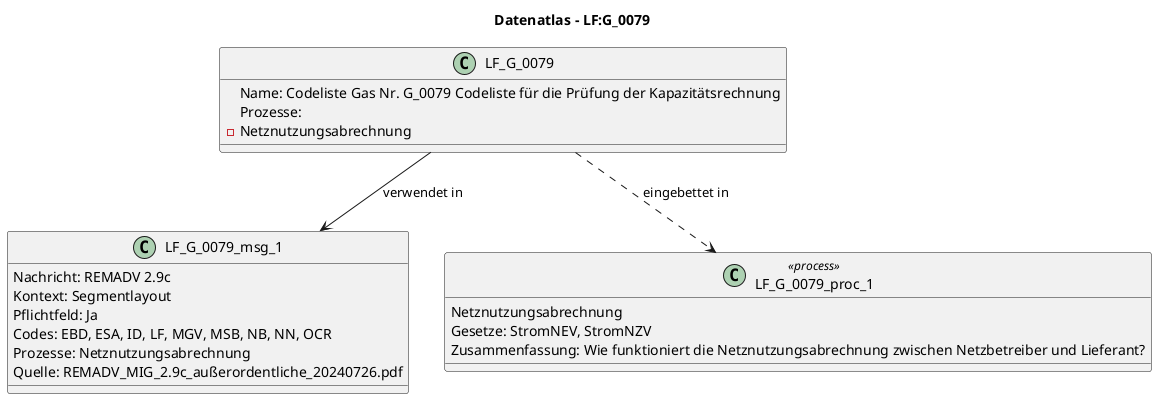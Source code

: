 @startuml
title Datenatlas – LF:G_0079
class LF_G_0079 {
  Name: Codeliste Gas Nr. G_0079 Codeliste für die Prüfung der Kapazitätsrechnung
  Prozesse:
    - Netznutzungsabrechnung
}
class LF_G_0079_msg_1 {
  Nachricht: REMADV 2.9c
  Kontext: Segmentlayout
  Pflichtfeld: Ja
  Codes: EBD, ESA, ID, LF, MGV, MSB, NB, NN, OCR
  Prozesse: Netznutzungsabrechnung
  Quelle: REMADV_MIG_2.9c_außerordentliche_20240726.pdf
}
LF_G_0079 --> LF_G_0079_msg_1 : verwendet in
class LF_G_0079_proc_1 <<process>> {
  Netznutzungsabrechnung
  Gesetze: StromNEV, StromNZV
  Zusammenfassung: Wie funktioniert die Netznutzungsabrechnung zwischen Netzbetreiber und Lieferant?
}
LF_G_0079 ..> LF_G_0079_proc_1 : eingebettet in
@enduml